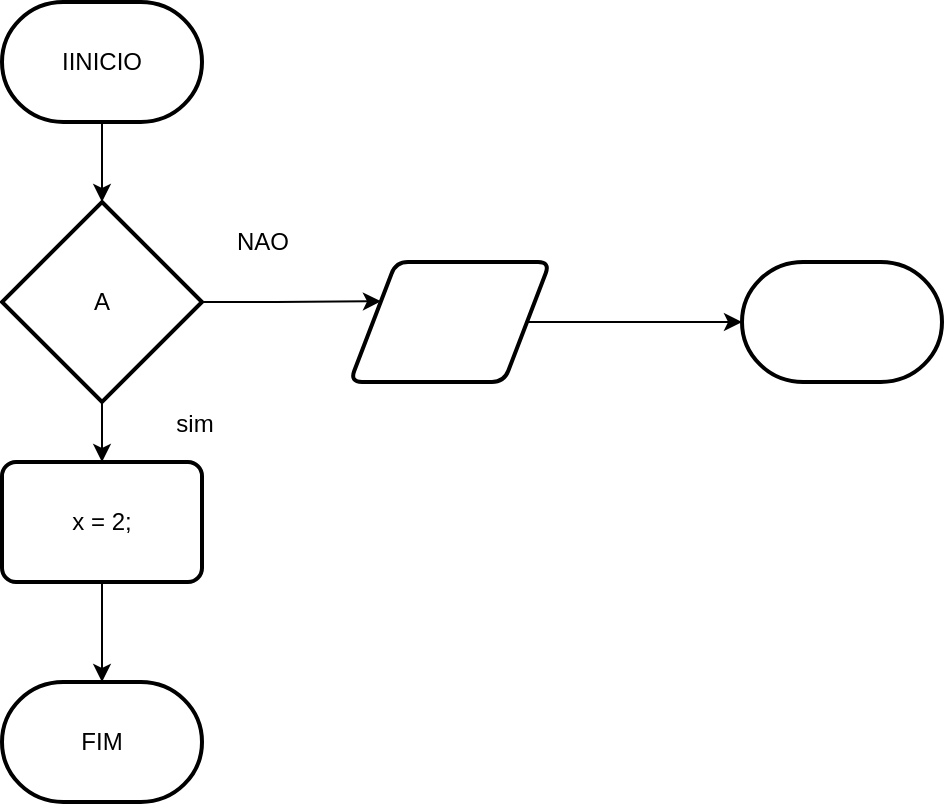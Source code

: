 <mxfile version="12.9.12" type="github"><diagram id="cLREzACBLsd4Mb1JPyDf" name="Page-1"><mxGraphModel dx="1108" dy="450" grid="1" gridSize="10" guides="1" tooltips="1" connect="1" arrows="1" fold="1" page="1" pageScale="1" pageWidth="827" pageHeight="1169" math="0" shadow="0"><root><mxCell id="0"/><mxCell id="1" parent="0"/><mxCell id="pmqmd94iBi01VjXgHJ29-12" style="edgeStyle=orthogonalEdgeStyle;rounded=0;orthogonalLoop=1;jettySize=auto;html=1;exitX=0.5;exitY=1;exitDx=0;exitDy=0;exitPerimeter=0;entryX=0.5;entryY=0;entryDx=0;entryDy=0;entryPerimeter=0;" edge="1" parent="1" source="pmqmd94iBi01VjXgHJ29-1" target="pmqmd94iBi01VjXgHJ29-4"><mxGeometry relative="1" as="geometry"/></mxCell><mxCell id="pmqmd94iBi01VjXgHJ29-1" value="IINICIO" style="strokeWidth=2;html=1;shape=mxgraph.flowchart.terminator;whiteSpace=wrap;" vertex="1" parent="1"><mxGeometry x="240" y="40" width="100" height="60" as="geometry"/></mxCell><mxCell id="pmqmd94iBi01VjXgHJ29-3" value="FIM&lt;br&gt;" style="strokeWidth=2;html=1;shape=mxgraph.flowchart.terminator;whiteSpace=wrap;" vertex="1" parent="1"><mxGeometry x="240" y="380" width="100" height="60" as="geometry"/></mxCell><mxCell id="pmqmd94iBi01VjXgHJ29-11" style="edgeStyle=orthogonalEdgeStyle;rounded=0;orthogonalLoop=1;jettySize=auto;html=1;exitX=1;exitY=0.5;exitDx=0;exitDy=0;exitPerimeter=0;entryX=0;entryY=0.25;entryDx=0;entryDy=0;" edge="1" parent="1" source="pmqmd94iBi01VjXgHJ29-4" target="pmqmd94iBi01VjXgHJ29-7"><mxGeometry relative="1" as="geometry"/></mxCell><mxCell id="pmqmd94iBi01VjXgHJ29-13" style="edgeStyle=orthogonalEdgeStyle;rounded=0;orthogonalLoop=1;jettySize=auto;html=1;exitX=0.5;exitY=1;exitDx=0;exitDy=0;exitPerimeter=0;" edge="1" parent="1" source="pmqmd94iBi01VjXgHJ29-4" target="pmqmd94iBi01VjXgHJ29-8"><mxGeometry relative="1" as="geometry"/></mxCell><mxCell id="pmqmd94iBi01VjXgHJ29-4" value="A&lt;br&gt;" style="strokeWidth=2;html=1;shape=mxgraph.flowchart.decision;whiteSpace=wrap;" vertex="1" parent="1"><mxGeometry x="240" y="140" width="100" height="100" as="geometry"/></mxCell><mxCell id="pmqmd94iBi01VjXgHJ29-10" style="edgeStyle=orthogonalEdgeStyle;rounded=0;orthogonalLoop=1;jettySize=auto;html=1;exitX=1;exitY=0.5;exitDx=0;exitDy=0;" edge="1" parent="1" source="pmqmd94iBi01VjXgHJ29-7" target="pmqmd94iBi01VjXgHJ29-9"><mxGeometry relative="1" as="geometry"/></mxCell><mxCell id="pmqmd94iBi01VjXgHJ29-7" value="" style="shape=parallelogram;html=1;strokeWidth=2;perimeter=parallelogramPerimeter;whiteSpace=wrap;rounded=1;arcSize=12;size=0.23;" vertex="1" parent="1"><mxGeometry x="414" y="170" width="100" height="60" as="geometry"/></mxCell><mxCell id="pmqmd94iBi01VjXgHJ29-14" style="edgeStyle=orthogonalEdgeStyle;rounded=0;orthogonalLoop=1;jettySize=auto;html=1;exitX=0.5;exitY=1;exitDx=0;exitDy=0;" edge="1" parent="1" source="pmqmd94iBi01VjXgHJ29-8" target="pmqmd94iBi01VjXgHJ29-3"><mxGeometry relative="1" as="geometry"/></mxCell><mxCell id="pmqmd94iBi01VjXgHJ29-8" value="x = 2;" style="rounded=1;whiteSpace=wrap;html=1;absoluteArcSize=1;arcSize=14;strokeWidth=2;" vertex="1" parent="1"><mxGeometry x="240" y="270" width="100" height="60" as="geometry"/></mxCell><mxCell id="pmqmd94iBi01VjXgHJ29-9" value="" style="strokeWidth=2;html=1;shape=mxgraph.flowchart.terminator;whiteSpace=wrap;" vertex="1" parent="1"><mxGeometry x="610" y="170" width="100" height="60" as="geometry"/></mxCell><mxCell id="pmqmd94iBi01VjXgHJ29-15" value="sim" style="text;html=1;align=center;verticalAlign=middle;resizable=0;points=[];autosize=1;" vertex="1" parent="1"><mxGeometry x="321" y="241" width="30" height="20" as="geometry"/></mxCell><mxCell id="pmqmd94iBi01VjXgHJ29-16" value="NAO" style="text;html=1;align=center;verticalAlign=middle;resizable=0;points=[];autosize=1;" vertex="1" parent="1"><mxGeometry x="350" y="150" width="40" height="20" as="geometry"/></mxCell></root></mxGraphModel></diagram></mxfile>
